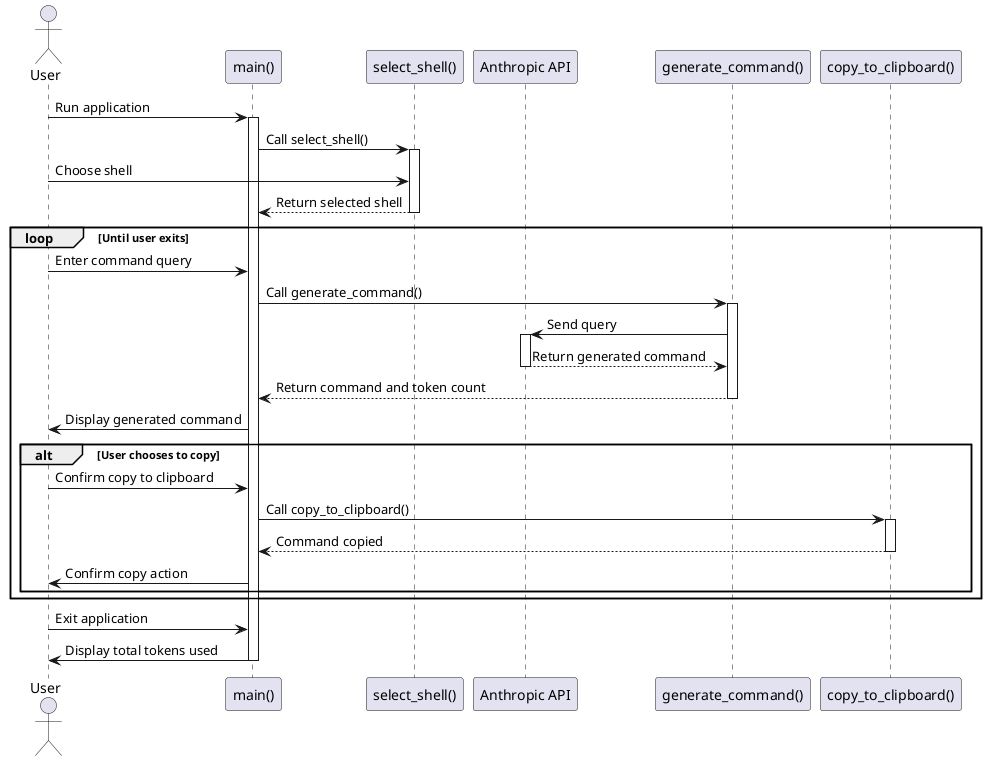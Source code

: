 @startuml
actor User
participant "main()" as Main
participant "select_shell()" as SelectShell
participant "Anthropic API" as API
participant "generate_command()" as GenerateCommand
participant "copy_to_clipboard()" as Clipboard

User -> Main: Run application
activate Main

Main -> SelectShell: Call select_shell()
activate SelectShell
User -> SelectShell: Choose shell
SelectShell --> Main: Return selected shell
deactivate SelectShell

loop Until user exits
    User -> Main: Enter command query
    Main -> GenerateCommand: Call generate_command()
    activate GenerateCommand
    GenerateCommand -> API: Send query
    activate API
    API --> GenerateCommand: Return generated command
    deactivate API
    GenerateCommand --> Main: Return command and token count
    deactivate GenerateCommand

    Main -> User: Display generated command
    
    alt User chooses to copy
        User -> Main: Confirm copy to clipboard
        Main -> Clipboard: Call copy_to_clipboard()
        activate Clipboard
        Clipboard --> Main: Command copied
        deactivate Clipboard
        Main -> User: Confirm copy action
    end
end

User -> Main: Exit application
Main -> User: Display total tokens used
deactivate Main

@enduml
